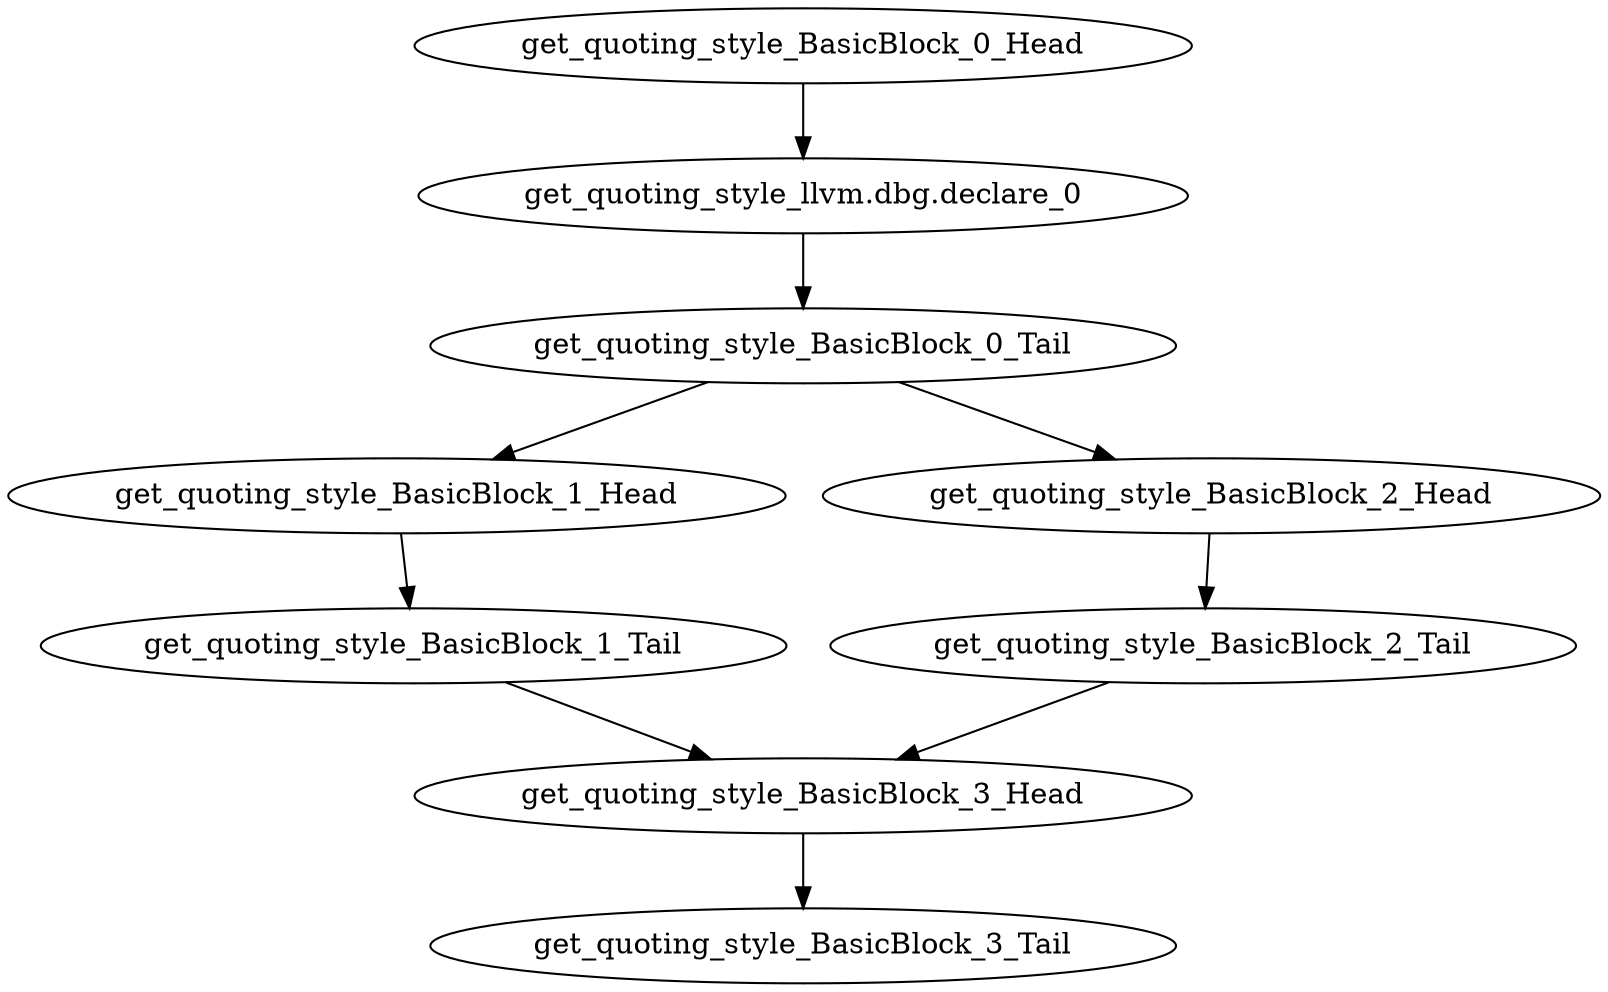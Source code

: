 digraph G {
    "get_quoting_style_BasicBlock_1_Head" -> "get_quoting_style_BasicBlock_1_Tail"
    "get_quoting_style_BasicBlock_1_Tail" -> "get_quoting_style_BasicBlock_3_Head"
    "get_quoting_style_BasicBlock_0_Head" -> "get_quoting_style_llvm.dbg.declare_0"
    "get_quoting_style_BasicBlock_2_Head" -> "get_quoting_style_BasicBlock_2_Tail"
    "get_quoting_style_BasicBlock_2_Tail" -> "get_quoting_style_BasicBlock_3_Head"
    "get_quoting_style_BasicBlock_0_Tail" -> "get_quoting_style_BasicBlock_1_Head"
    "get_quoting_style_BasicBlock_0_Tail" -> "get_quoting_style_BasicBlock_2_Head"
    "get_quoting_style_BasicBlock_3_Head" -> "get_quoting_style_BasicBlock_3_Tail"
    "get_quoting_style_llvm.dbg.declare_0" -> "get_quoting_style_BasicBlock_0_Tail"
}
